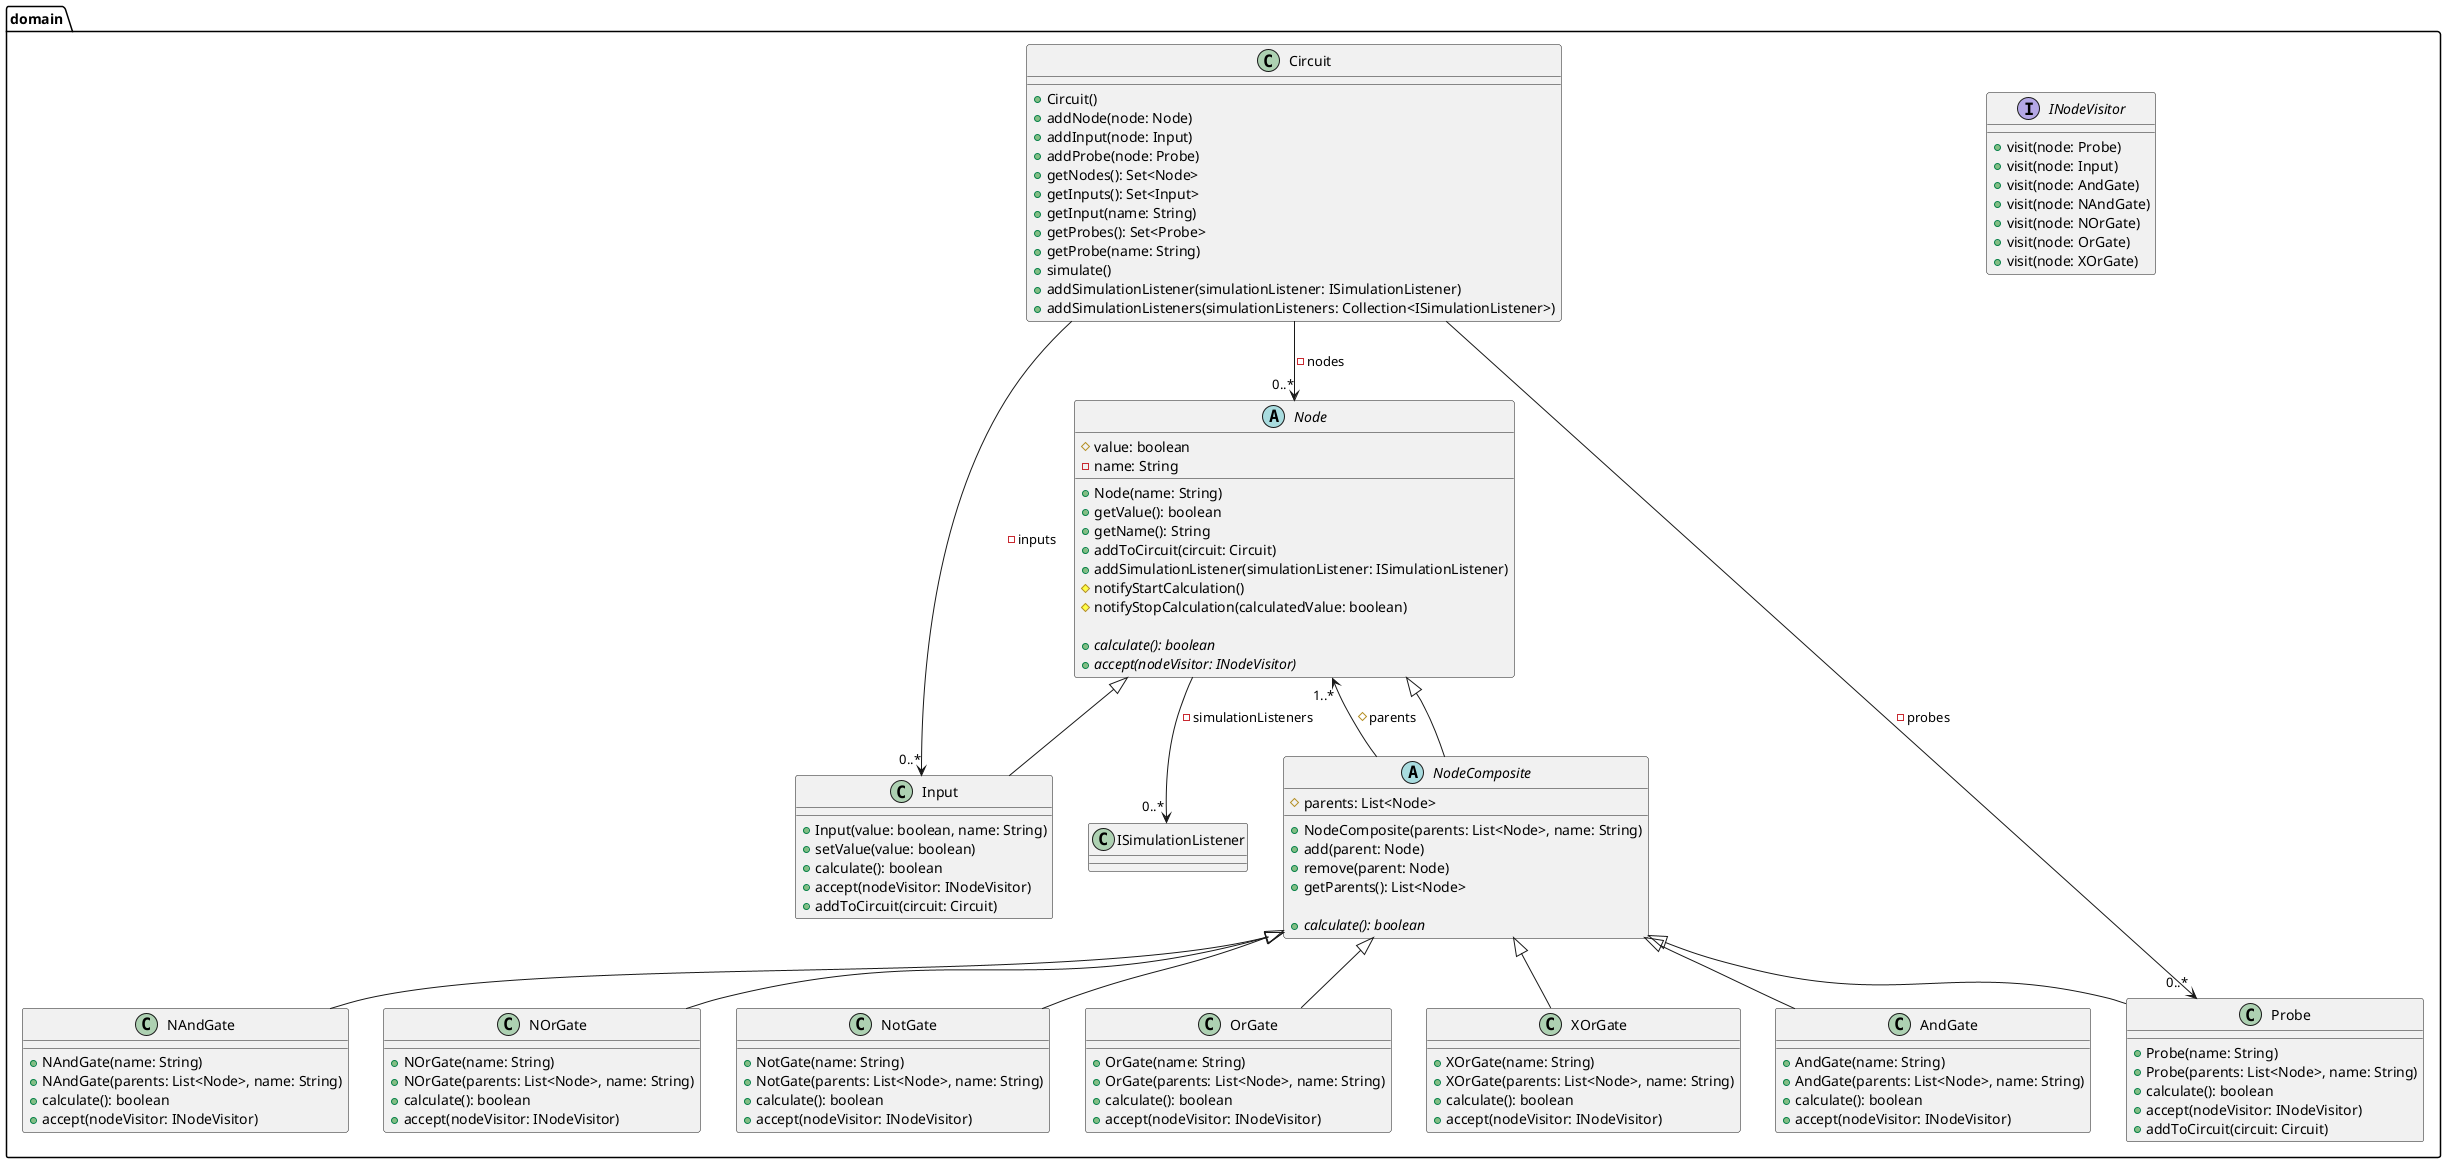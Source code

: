 @startuml

package domain {
    abstract class Node {
        #value: boolean
        -name: String

        +Node(name: String)
        +getValue(): boolean
        +getName(): String
        +addToCircuit(circuit: Circuit)
        +addSimulationListener(simulationListener: ISimulationListener)
        #notifyStartCalculation()
        #notifyStopCalculation(calculatedValue: boolean)

        +{abstract}calculate(): boolean
        +{abstract}accept(nodeVisitor: INodeVisitor)
    }
    Node --> "0..*" ISimulationListener : -simulationListeners

    abstract class NodeComposite extends Node {
        #parents: List<Node>

        +NodeComposite(parents: List<Node>, name: String)
        +add(parent: Node)
        +remove(parent: Node)
        +getParents(): List<Node>

        +{abstract}calculate(): boolean
    }
    NodeComposite " " --> "1..*" Node : #parents

    interface INodeVisitor {
        +visit(node: Probe)
        +visit(node: Input)
        +visit(node: AndGate)
        +visit(node: NAndGate)
        +visit(node: NOrGate)
        +visit(node: OrGate)
        +visit(node: XOrGate)
    }

    class Circuit {
        +Circuit()
        +addNode(node: Node)
        +addInput(node: Input)
        +addProbe(node: Probe)
        +getNodes(): Set<Node>
        +getInputs(): Set<Input>
        +getInput(name: String)
        +getProbes(): Set<Probe>
        +getProbe(name: String)
        +simulate()
        +addSimulationListener(simulationListener: ISimulationListener)
        +addSimulationListeners(simulationListeners: Collection<ISimulationListener>)
    }
    Circuit " " --> "0..*" Node : -nodes
    Circuit " " --> "0..*" Input : -inputs
    Circuit " " --> "0..*" Probe : -probes

    class Input extends Node {
        +Input(value: boolean, name: String)
        +setValue(value: boolean)
        +calculate(): boolean
        +accept(nodeVisitor: INodeVisitor)
        +addToCircuit(circuit: Circuit)
    }

    class Probe extends NodeComposite {
        +Probe(name: String)
        +Probe(parents: List<Node>, name: String)
        +calculate(): boolean
        +accept(nodeVisitor: INodeVisitor)
        +addToCircuit(circuit: Circuit)
    }

    class AndGate extends NodeComposite {
        +AndGate(name: String)
        +AndGate(parents: List<Node>, name: String)
        +calculate(): boolean
        +accept(nodeVisitor: INodeVisitor)
    }

    class NAndGate extends NodeComposite {
        +NAndGate(name: String)
        +NAndGate(parents: List<Node>, name: String)
        +calculate(): boolean
        +accept(nodeVisitor: INodeVisitor)
    }

    class NOrGate extends NodeComposite {
        +NOrGate(name: String)
        +NOrGate(parents: List<Node>, name: String)
        +calculate(): boolean
        +accept(nodeVisitor: INodeVisitor)
    }

    class NotGate extends NodeComposite {
        +NotGate(name: String)
        +NotGate(parents: List<Node>, name: String)
        +calculate(): boolean
        +accept(nodeVisitor: INodeVisitor)
    }

    class OrGate extends NodeComposite {
        +OrGate(name: String)
        +OrGate(parents: List<Node>, name: String)
        +calculate(): boolean
        +accept(nodeVisitor: INodeVisitor)
    }

    class XOrGate extends NodeComposite {
        +XOrGate(name: String)
        +XOrGate(parents: List<Node>, name: String)
        +calculate(): boolean
        +accept(nodeVisitor: INodeVisitor)
    }
}

@enduml